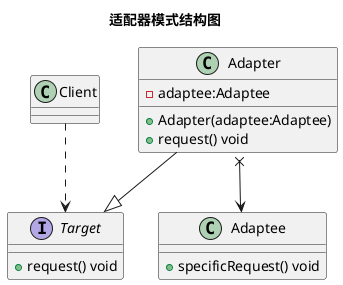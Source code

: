 @startuml adapter
title 适配器模式结构图
class Client{}
interface Target{
    +request() void
}
class Adaptee{
    +specificRequest() void
}
class Adapter{
    -adaptee:Adaptee
    +Adapter(adaptee:Adaptee)
    +request() void
}

Client ..> Target
Adapter --|> Target
Adapter x--> Adaptee
@enduml